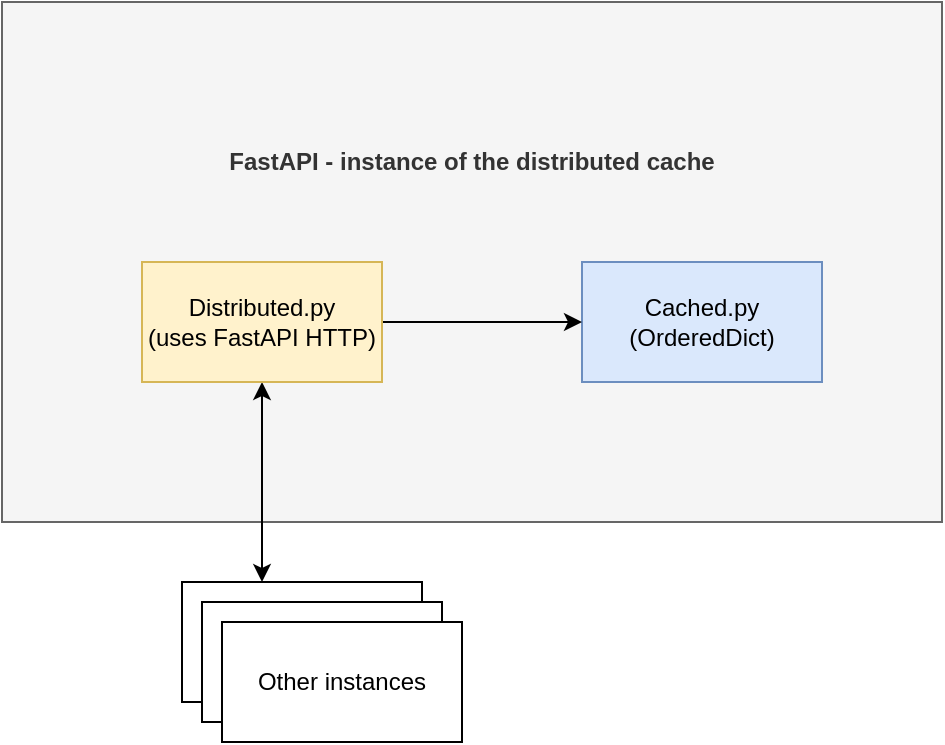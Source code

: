 <mxfile version="14.4.6" type="device"><diagram id="EgNH9mT0SaKqlVpACz7N" name="Page-1"><mxGraphModel dx="979" dy="2626" grid="1" gridSize="10" guides="1" tooltips="1" connect="1" arrows="1" fold="1" page="1" pageScale="1" pageWidth="827" pageHeight="1169" math="0" shadow="0"><root><mxCell id="0"/><mxCell id="1" parent="0"/><mxCell id="9Ol1yjXcSd1xf_6tqXFf-3" value="&lt;b&gt;FastAPI - instance of the distributed cache&lt;/b&gt;&lt;br&gt;&lt;br&gt;&lt;br&gt;&lt;br&gt;&lt;br&gt;&lt;br&gt;&lt;br&gt;&lt;br&gt;" style="rounded=0;whiteSpace=wrap;html=1;fillColor=#f5f5f5;strokeColor=#666666;fontColor=#333333;" vertex="1" parent="1"><mxGeometry x="140" y="-420" width="470" height="260" as="geometry"/></mxCell><mxCell id="9Ol1yjXcSd1xf_6tqXFf-1" value="Cached.py&lt;br&gt;(OrderedDict)" style="rounded=0;whiteSpace=wrap;html=1;fillColor=#dae8fc;strokeColor=#6c8ebf;" vertex="1" parent="1"><mxGeometry x="430" y="-290" width="120" height="60" as="geometry"/></mxCell><mxCell id="9Ol1yjXcSd1xf_6tqXFf-4" style="edgeStyle=orthogonalEdgeStyle;rounded=0;orthogonalLoop=1;jettySize=auto;html=1;entryX=0;entryY=0.5;entryDx=0;entryDy=0;" edge="1" parent="1" source="9Ol1yjXcSd1xf_6tqXFf-2" target="9Ol1yjXcSd1xf_6tqXFf-1"><mxGeometry relative="1" as="geometry"/></mxCell><mxCell id="9Ol1yjXcSd1xf_6tqXFf-5" style="edgeStyle=orthogonalEdgeStyle;rounded=0;orthogonalLoop=1;jettySize=auto;html=1;startArrow=classic;startFill=1;" edge="1" parent="1" source="9Ol1yjXcSd1xf_6tqXFf-2"><mxGeometry relative="1" as="geometry"><mxPoint x="270" y="-130" as="targetPoint"/></mxGeometry></mxCell><mxCell id="9Ol1yjXcSd1xf_6tqXFf-2" value="Distributed.py&lt;br&gt;(uses FastAPI HTTP)" style="rounded=0;whiteSpace=wrap;html=1;fillColor=#fff2cc;strokeColor=#d6b656;" vertex="1" parent="1"><mxGeometry x="210" y="-290" width="120" height="60" as="geometry"/></mxCell><mxCell id="9Ol1yjXcSd1xf_6tqXFf-6" value="Other instances" style="rounded=0;whiteSpace=wrap;html=1;" vertex="1" parent="1"><mxGeometry x="230" y="-130" width="120" height="60" as="geometry"/></mxCell><mxCell id="9Ol1yjXcSd1xf_6tqXFf-7" value="Other instances" style="rounded=0;whiteSpace=wrap;html=1;" vertex="1" parent="1"><mxGeometry x="240" y="-120" width="120" height="60" as="geometry"/></mxCell><mxCell id="9Ol1yjXcSd1xf_6tqXFf-8" value="Other instances" style="rounded=0;whiteSpace=wrap;html=1;" vertex="1" parent="1"><mxGeometry x="250" y="-110" width="120" height="60" as="geometry"/></mxCell></root></mxGraphModel></diagram></mxfile>